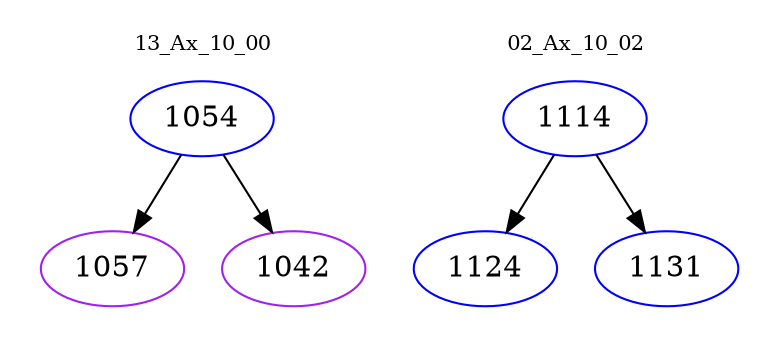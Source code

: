 digraph{
subgraph cluster_0 {
color = white
label = "13_Ax_10_00";
fontsize=10;
T0_1054 [label="1054", color="blue"]
T0_1054 -> T0_1057 [color="black"]
T0_1057 [label="1057", color="purple"]
T0_1054 -> T0_1042 [color="black"]
T0_1042 [label="1042", color="purple"]
}
subgraph cluster_1 {
color = white
label = "02_Ax_10_02";
fontsize=10;
T1_1114 [label="1114", color="blue"]
T1_1114 -> T1_1124 [color="black"]
T1_1124 [label="1124", color="blue"]
T1_1114 -> T1_1131 [color="black"]
T1_1131 [label="1131", color="blue"]
}
}
